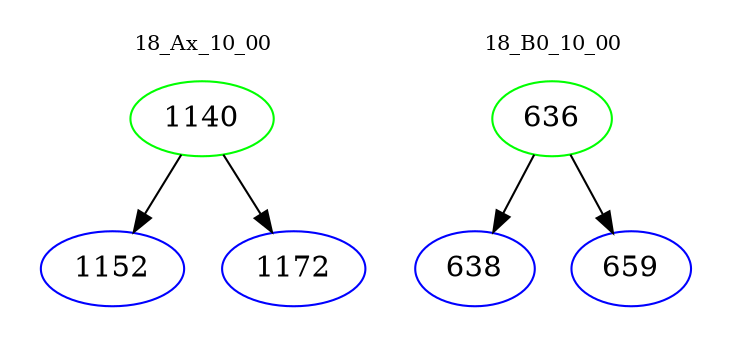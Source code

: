 digraph{
subgraph cluster_0 {
color = white
label = "18_Ax_10_00";
fontsize=10;
T0_1140 [label="1140", color="green"]
T0_1140 -> T0_1152 [color="black"]
T0_1152 [label="1152", color="blue"]
T0_1140 -> T0_1172 [color="black"]
T0_1172 [label="1172", color="blue"]
}
subgraph cluster_1 {
color = white
label = "18_B0_10_00";
fontsize=10;
T1_636 [label="636", color="green"]
T1_636 -> T1_638 [color="black"]
T1_638 [label="638", color="blue"]
T1_636 -> T1_659 [color="black"]
T1_659 [label="659", color="blue"]
}
}
